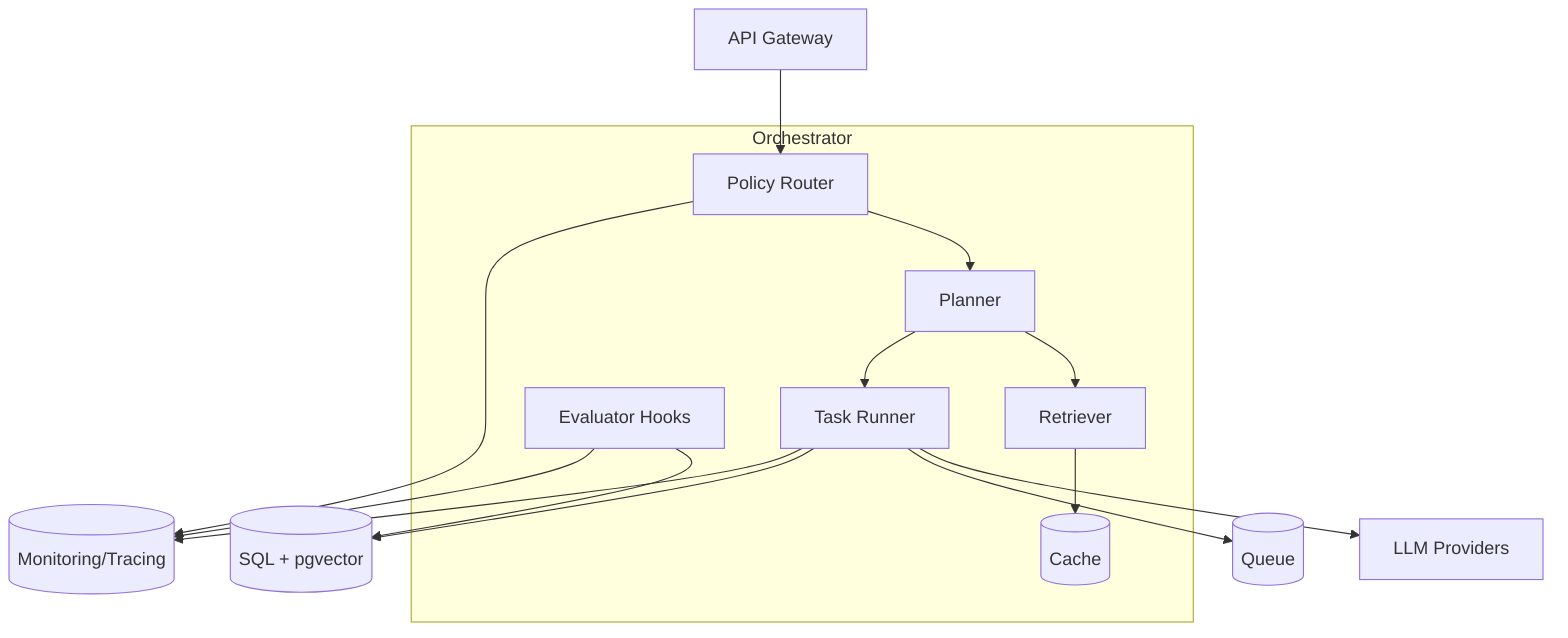 %% Mermaid C4-Components (Orchestrator focus) - skeleton
flowchart TB
  subgraph Orchestrator
    router[Policy Router]
    planner[Planner]
    executor[Task Runner]
    evaluator[Evaluator Hooks]
    retriever[Retriever]
    cache[(Cache)]
  end
  gateway[API Gateway]
  q[(Queue)]
  db[(SQL + pgvector)]
  providers[LLM Providers]
  monitor[(Monitoring/Tracing)]

  gateway --> router
  router --> planner
  planner --> retriever
  planner --> executor
  executor --> providers
  executor --> q
  executor --> db
  evaluator --> db
  router --> monitor
  executor --> monitor
  evaluator --> monitor
  retriever --> cache